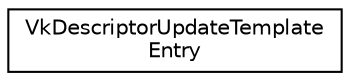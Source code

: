 digraph "Graphical Class Hierarchy"
{
 // LATEX_PDF_SIZE
  edge [fontname="Helvetica",fontsize="10",labelfontname="Helvetica",labelfontsize="10"];
  node [fontname="Helvetica",fontsize="10",shape=record];
  rankdir="LR";
  Node0 [label="VkDescriptorUpdateTemplate\lEntry",height=0.2,width=0.4,color="black", fillcolor="white", style="filled",URL="$structVkDescriptorUpdateTemplateEntry.html",tooltip=" "];
}

